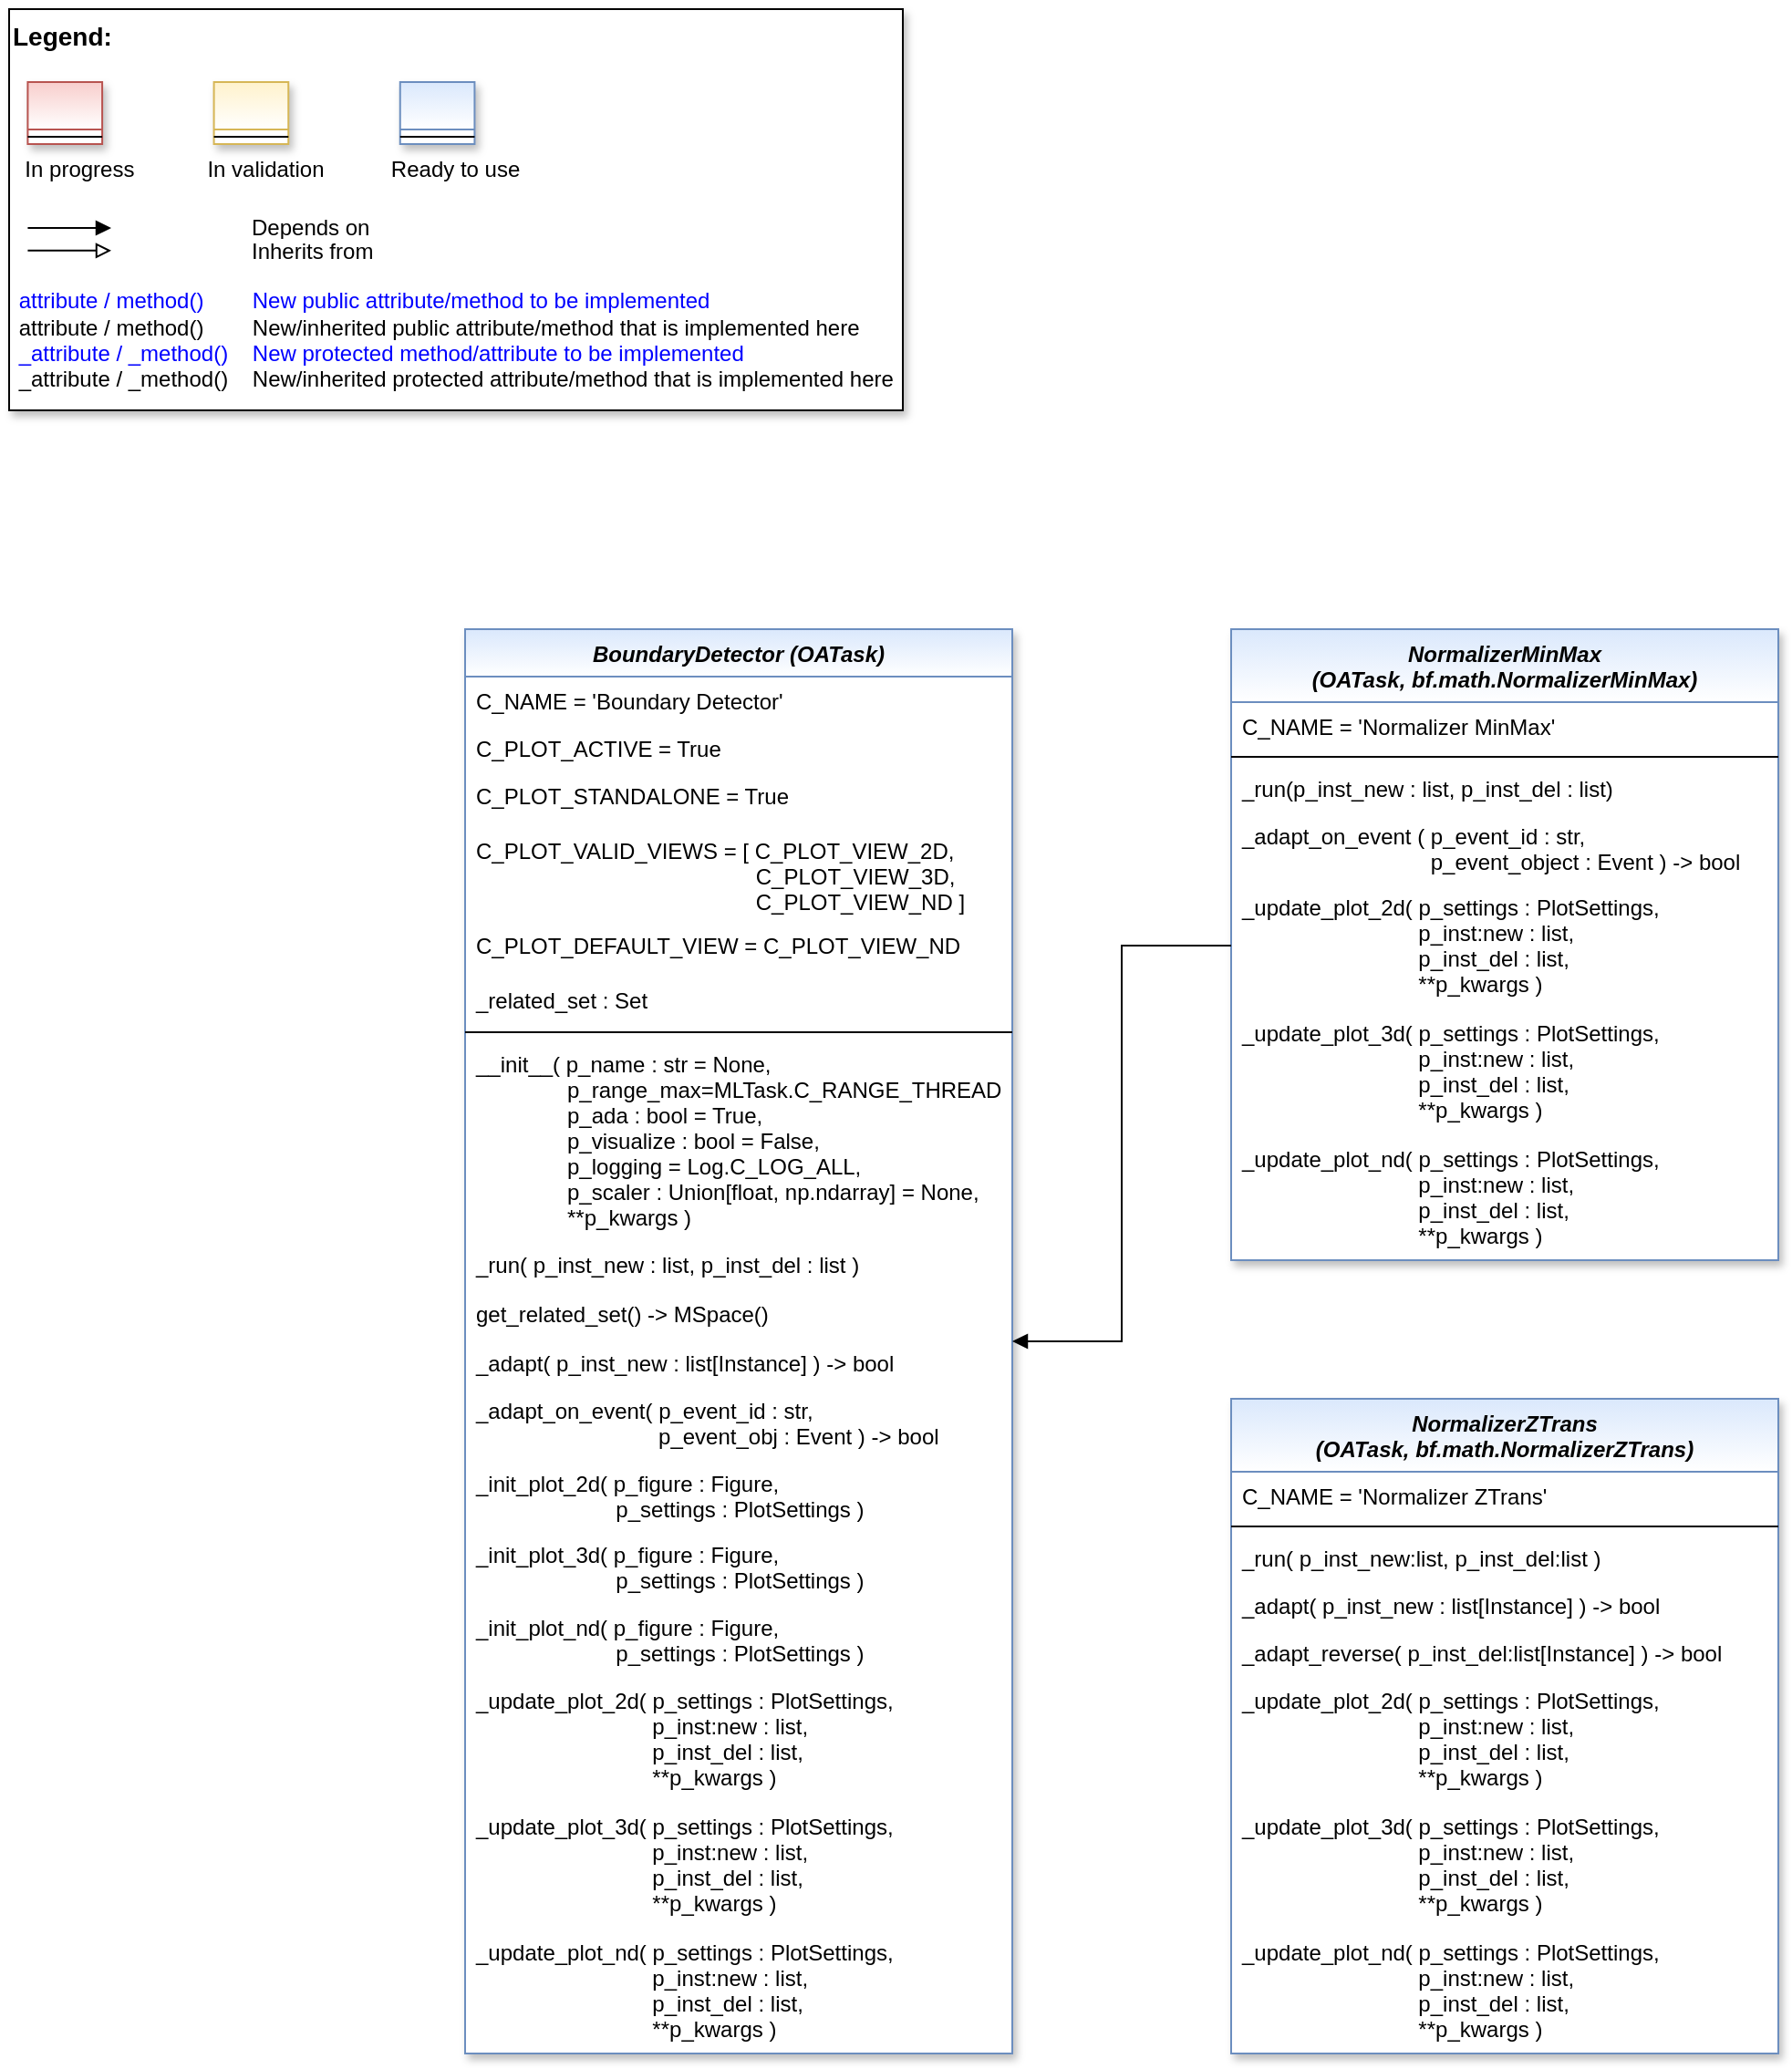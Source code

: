 <mxfile version="20.7.4" type="device"><diagram id="C5RBs43oDa-KdzZeNtuy" name="Page-1"><mxGraphModel dx="2894" dy="1236" grid="1" gridSize="10" guides="1" tooltips="1" connect="1" arrows="1" fold="1" page="1" pageScale="1" pageWidth="2336" pageHeight="1654" math="0" shadow="0"><root><mxCell id="WIyWlLk6GJQsqaUBKTNV-0"/><mxCell id="WIyWlLk6GJQsqaUBKTNV-1" parent="WIyWlLk6GJQsqaUBKTNV-0"/><mxCell id="fcJVb3HREh7NScvAmxeq-0" value="" style="group" parent="WIyWlLk6GJQsqaUBKTNV-1" vertex="1" connectable="0"><mxGeometry x="40" y="40" width="490" height="220" as="geometry"/></mxCell><mxCell id="fcJVb3HREh7NScvAmxeq-1" value="&lt;font color=&quot;#000000&quot; size=&quot;1&quot;&gt;&lt;b style=&quot;font-size: 14px&quot;&gt;Legend:&lt;br&gt;&lt;/b&gt;&lt;/font&gt;&lt;br&gt;&lt;br&gt;&lt;br&gt;&lt;font color=&quot;#0000ff&quot; style=&quot;font-size: 6px&quot;&gt;&lt;br&gt;&lt;/font&gt;&lt;span style=&quot;color: rgb(0 , 0 , 0)&quot;&gt;&lt;font style=&quot;font-size: 4px&quot;&gt;&amp;nbsp; &amp;nbsp;&lt;/font&gt;&amp;nbsp;In progress&amp;nbsp; &amp;nbsp; &amp;nbsp; &amp;nbsp; &amp;nbsp; &amp;nbsp; In validation&amp;nbsp; &amp;nbsp; &amp;nbsp; &amp;nbsp; &amp;nbsp; &amp;nbsp;Ready to use&lt;/span&gt;&lt;font color=&quot;#000000&quot;&gt;&amp;nbsp;&lt;br&gt;&lt;/font&gt;&lt;font color=&quot;#0000ff&quot;&gt;&lt;br&gt;&lt;br&gt;&lt;br&gt;&lt;br&gt;&amp;nbsp;attribute / method()&amp;nbsp; &amp;nbsp; &amp;nbsp; &amp;nbsp; New public attribute/method to be implemented&lt;/font&gt;&lt;br&gt;&lt;font color=&quot;#000000&quot;&gt;&amp;nbsp;&lt;/font&gt;&lt;font color=&quot;#000000&quot;&gt;attribute / method()&lt;span&gt;&#9;&lt;/span&gt;&amp;nbsp; &amp;nbsp; &amp;nbsp; &amp;nbsp;New/inherited public attribute/method that is implemented here&lt;br&gt;&lt;/font&gt;&lt;font color=&quot;#0000ff&quot;&gt;&amp;nbsp;_attribute /&amp;nbsp;&lt;/font&gt;&lt;font color=&quot;#0000ff&quot;&gt;_method()&amp;nbsp; &amp;nbsp; New protected method/attribute to be implemented&lt;/font&gt;&lt;br&gt;&lt;font color=&quot;#000000&quot;&gt;&amp;nbsp;_attribute / _method()&amp;nbsp; &amp;nbsp; New/inherited protected attribute/method that is implemented here&lt;br&gt;&lt;/font&gt;&lt;font color=&quot;#000000&quot;&gt;&lt;br&gt;&lt;br&gt;&lt;br&gt;&lt;br&gt;&lt;br&gt;&lt;/font&gt;" style="text;html=1;align=left;verticalAlign=top;whiteSpace=wrap;rounded=0;fontColor=#006600;strokeColor=#000000;shadow=1;fillColor=#ffffff;" parent="fcJVb3HREh7NScvAmxeq-0" vertex="1"><mxGeometry width="490.0" height="220" as="geometry"/></mxCell><mxCell id="fcJVb3HREh7NScvAmxeq-2" value="Depends on" style="endArrow=block;html=1;labelPosition=right;verticalLabelPosition=middle;align=left;verticalAlign=middle;endFill=1;fontSize=12;" parent="fcJVb3HREh7NScvAmxeq-0" edge="1"><mxGeometry x="-1623.125" y="-2180" width="51.042" height="50" as="geometry"><mxPoint x="10.208" y="120.003" as="sourcePoint"/><mxPoint x="55.991" y="120.003" as="targetPoint"/><mxPoint x="98" as="offset"/><Array as="points"><mxPoint x="30.625" y="120"/></Array></mxGeometry></mxCell><mxCell id="fcJVb3HREh7NScvAmxeq-3" value="Inherits from" style="endArrow=block;html=1;labelPosition=right;verticalLabelPosition=middle;align=left;verticalAlign=middle;endFill=0;fontSize=12;" parent="fcJVb3HREh7NScvAmxeq-0" edge="1"><mxGeometry x="-1623.125" y="-2180" width="51.042" height="50" as="geometry"><mxPoint x="10.208" y="132.385" as="sourcePoint"/><mxPoint x="55.991" y="132.385" as="targetPoint"/><mxPoint x="98" y="1" as="offset"/></mxGeometry></mxCell><mxCell id="fcJVb3HREh7NScvAmxeq-4" value="" style="swimlane;fontStyle=3;align=center;verticalAlign=top;childLayout=stackLayout;horizontal=1;startSize=26;horizontalStack=0;resizeParent=1;resizeLast=0;collapsible=1;marginBottom=0;rounded=0;shadow=1;strokeWidth=1;fillColor=#f8cecc;strokeColor=#b85450;gradientColor=#ffffff;swimlaneFillColor=#ffffff;" parent="fcJVb3HREh7NScvAmxeq-0" vertex="1"><mxGeometry x="10.208" y="40" width="40.833" height="34" as="geometry"><mxRectangle x="230" y="140" width="160" height="26" as="alternateBounds"/></mxGeometry></mxCell><mxCell id="fcJVb3HREh7NScvAmxeq-5" value="" style="line;html=1;strokeWidth=1;align=left;verticalAlign=middle;spacingTop=-1;spacingLeft=3;spacingRight=3;rotatable=0;labelPosition=right;points=[];portConstraint=eastwest;" parent="fcJVb3HREh7NScvAmxeq-4" vertex="1"><mxGeometry y="26" width="40.833" height="8" as="geometry"/></mxCell><mxCell id="fcJVb3HREh7NScvAmxeq-6" value="" style="swimlane;fontStyle=3;align=center;verticalAlign=top;childLayout=stackLayout;horizontal=1;startSize=26;horizontalStack=0;resizeParent=1;resizeLast=0;collapsible=1;marginBottom=0;rounded=0;shadow=1;strokeWidth=1;fillColor=#fff2cc;strokeColor=#d6b656;gradientColor=#ffffff;swimlaneFillColor=#ffffff;" parent="fcJVb3HREh7NScvAmxeq-0" vertex="1"><mxGeometry x="112.292" y="40" width="40.833" height="34" as="geometry"><mxRectangle x="230" y="140" width="160" height="26" as="alternateBounds"/></mxGeometry></mxCell><mxCell id="fcJVb3HREh7NScvAmxeq-7" value="" style="line;html=1;strokeWidth=1;align=left;verticalAlign=middle;spacingTop=-1;spacingLeft=3;spacingRight=3;rotatable=0;labelPosition=right;points=[];portConstraint=eastwest;" parent="fcJVb3HREh7NScvAmxeq-6" vertex="1"><mxGeometry y="26" width="40.833" height="8" as="geometry"/></mxCell><mxCell id="fcJVb3HREh7NScvAmxeq-8" value="" style="swimlane;fontStyle=3;align=center;verticalAlign=top;childLayout=stackLayout;horizontal=1;startSize=26;horizontalStack=0;resizeParent=1;resizeLast=0;collapsible=1;marginBottom=0;rounded=0;shadow=1;strokeWidth=1;fillColor=#dae8fc;strokeColor=#6c8ebf;gradientColor=#ffffff;swimlaneFillColor=#ffffff;" parent="fcJVb3HREh7NScvAmxeq-0" vertex="1"><mxGeometry x="214.375" y="40" width="40.833" height="34" as="geometry"><mxRectangle x="230" y="140" width="160" height="26" as="alternateBounds"/></mxGeometry></mxCell><mxCell id="fcJVb3HREh7NScvAmxeq-9" value="" style="line;html=1;strokeWidth=1;align=left;verticalAlign=middle;spacingTop=-1;spacingLeft=3;spacingRight=3;rotatable=0;labelPosition=right;points=[];portConstraint=eastwest;" parent="fcJVb3HREh7NScvAmxeq-8" vertex="1"><mxGeometry y="26" width="40.833" height="8" as="geometry"/></mxCell><mxCell id="djkSZsYrqMZZcw2voRnb-0" value="BoundaryDetector (OATask)" style="swimlane;fontStyle=3;align=center;verticalAlign=top;childLayout=stackLayout;horizontal=1;startSize=26;horizontalStack=0;resizeParent=1;resizeLast=0;collapsible=1;marginBottom=0;rounded=0;shadow=1;strokeWidth=1;fillColor=#dae8fc;strokeColor=#6c8ebf;swimlaneFillColor=#ffffff;gradientColor=#FFFFFF;fontColor=default;" parent="WIyWlLk6GJQsqaUBKTNV-1" vertex="1"><mxGeometry x="290" y="380" width="300" height="781" as="geometry"><mxRectangle x="230" y="140" width="160" height="26" as="alternateBounds"/></mxGeometry></mxCell><mxCell id="djkSZsYrqMZZcw2voRnb-2" value="C_NAME = 'Boundary Detector'" style="text;align=left;verticalAlign=top;spacingLeft=4;spacingRight=4;overflow=hidden;rotatable=0;points=[[0,0.5],[1,0.5]];portConstraint=eastwest;fontColor=default;" parent="djkSZsYrqMZZcw2voRnb-0" vertex="1"><mxGeometry y="26" width="300" height="26" as="geometry"/></mxCell><mxCell id="NiR23lWWdtpF8f0qRRbo-21" value="C_PLOT_ACTIVE = True" style="text;align=left;verticalAlign=top;spacingLeft=4;spacingRight=4;overflow=hidden;rotatable=0;points=[[0,0.5],[1,0.5]];portConstraint=eastwest;fontColor=default;" parent="djkSZsYrqMZZcw2voRnb-0" vertex="1"><mxGeometry y="52" width="300" height="26" as="geometry"/></mxCell><mxCell id="NiR23lWWdtpF8f0qRRbo-22" value="C_PLOT_STANDALONE = True" style="text;align=left;verticalAlign=top;spacingLeft=4;spacingRight=4;overflow=hidden;rotatable=0;points=[[0,0.5],[1,0.5]];portConstraint=eastwest;fontColor=default;" parent="djkSZsYrqMZZcw2voRnb-0" vertex="1"><mxGeometry y="78" width="300" height="30" as="geometry"/></mxCell><mxCell id="NiR23lWWdtpF8f0qRRbo-23" value="C_PLOT_VALID_VIEWS = [ C_PLOT_VIEW_2D,&#10;                                              C_PLOT_VIEW_3D,&#10;                                              C_PLOT_VIEW_ND ]" style="text;align=left;verticalAlign=top;spacingLeft=4;spacingRight=4;overflow=hidden;rotatable=0;points=[[0,0.5],[1,0.5]];portConstraint=eastwest;fontColor=default;" parent="djkSZsYrqMZZcw2voRnb-0" vertex="1"><mxGeometry y="108" width="300" height="52" as="geometry"/></mxCell><mxCell id="NiR23lWWdtpF8f0qRRbo-24" value="C_PLOT_DEFAULT_VIEW = C_PLOT_VIEW_ND" style="text;align=left;verticalAlign=top;spacingLeft=4;spacingRight=4;overflow=hidden;rotatable=0;points=[[0,0.5],[1,0.5]];portConstraint=eastwest;fontColor=default;" parent="djkSZsYrqMZZcw2voRnb-0" vertex="1"><mxGeometry y="160" width="300" height="30" as="geometry"/></mxCell><mxCell id="sRcf4HLc-okugMhp_nmm-1" value="_related_set : Set" style="text;align=left;verticalAlign=top;spacingLeft=4;spacingRight=4;overflow=hidden;rotatable=0;points=[[0,0.5],[1,0.5]];portConstraint=eastwest;fontColor=default;" parent="djkSZsYrqMZZcw2voRnb-0" vertex="1"><mxGeometry y="190" width="300" height="27" as="geometry"/></mxCell><mxCell id="djkSZsYrqMZZcw2voRnb-3" value="" style="line;html=1;strokeWidth=1;align=left;verticalAlign=middle;spacingTop=-1;spacingLeft=3;spacingRight=3;rotatable=0;labelPosition=right;points=[];portConstraint=eastwest;" parent="djkSZsYrqMZZcw2voRnb-0" vertex="1"><mxGeometry y="217" width="300" height="8" as="geometry"/></mxCell><mxCell id="Zge928UNn11OPt7wxuU9-2" value="__init__( p_name : str = None,&#10;               p_range_max=MLTask.C_RANGE_THREAD,&#10;               p_ada : bool = True,&#10;               p_visualize : bool = False,&#10;               p_logging = Log.C_LOG_ALL,&#10;               p_scaler : Union[float, np.ndarray] = None,&#10;               **p_kwargs )" style="text;align=left;verticalAlign=top;spacingLeft=4;spacingRight=4;overflow=hidden;rotatable=0;points=[[0,0.5],[1,0.5]];portConstraint=eastwest;fontColor=default;" parent="djkSZsYrqMZZcw2voRnb-0" vertex="1"><mxGeometry y="225" width="300" height="110" as="geometry"/></mxCell><mxCell id="k9iU4n4au0y_1ybiQBL--3" value="_run( p_inst_new : list, p_inst_del : list )" style="text;align=left;verticalAlign=top;spacingLeft=4;spacingRight=4;overflow=hidden;rotatable=0;points=[[0,0.5],[1,0.5]];portConstraint=eastwest;fontColor=default;" parent="djkSZsYrqMZZcw2voRnb-0" vertex="1"><mxGeometry y="335" width="300" height="27" as="geometry"/></mxCell><mxCell id="sRcf4HLc-okugMhp_nmm-0" value="get_related_set() -&gt; MSpace()" style="text;align=left;verticalAlign=top;spacingLeft=4;spacingRight=4;overflow=hidden;rotatable=0;points=[[0,0.5],[1,0.5]];portConstraint=eastwest;fontColor=default;" parent="djkSZsYrqMZZcw2voRnb-0" vertex="1"><mxGeometry y="362" width="300" height="27" as="geometry"/></mxCell><mxCell id="k9iU4n4au0y_1ybiQBL--4" value="_adapt( p_inst_new : list[Instance] ) -&gt; bool" style="text;align=left;verticalAlign=top;spacingLeft=4;spacingRight=4;overflow=hidden;rotatable=0;points=[[0,0.5],[1,0.5]];portConstraint=eastwest;fontColor=default;" parent="djkSZsYrqMZZcw2voRnb-0" vertex="1"><mxGeometry y="389" width="300" height="26" as="geometry"/></mxCell><mxCell id="yrxN6NsfpMFZywsGCdLo-0" value="_adapt_on_event( p_event_id : str, &#10;                              p_event_obj : Event ) -&gt; bool" style="text;align=left;verticalAlign=top;spacingLeft=4;spacingRight=4;overflow=hidden;rotatable=0;points=[[0,0.5],[1,0.5]];portConstraint=eastwest;fontColor=default;" parent="djkSZsYrqMZZcw2voRnb-0" vertex="1"><mxGeometry y="415" width="300" height="40" as="geometry"/></mxCell><mxCell id="NiR23lWWdtpF8f0qRRbo-25" value="_init_plot_2d( p_figure : Figure, &#10;                       p_settings : PlotSettings )" style="text;align=left;verticalAlign=top;spacingLeft=4;spacingRight=4;overflow=hidden;rotatable=0;points=[[0,0.5],[1,0.5]];portConstraint=eastwest;fontColor=default;" parent="djkSZsYrqMZZcw2voRnb-0" vertex="1"><mxGeometry y="455" width="300" height="39" as="geometry"/></mxCell><mxCell id="NiR23lWWdtpF8f0qRRbo-26" value="_init_plot_3d( p_figure : Figure, &#10;                       p_settings : PlotSettings )" style="text;align=left;verticalAlign=top;spacingLeft=4;spacingRight=4;overflow=hidden;rotatable=0;points=[[0,0.5],[1,0.5]];portConstraint=eastwest;fontColor=default;" parent="djkSZsYrqMZZcw2voRnb-0" vertex="1"><mxGeometry y="494" width="300" height="40" as="geometry"/></mxCell><mxCell id="NiR23lWWdtpF8f0qRRbo-27" value="_init_plot_nd( p_figure : Figure, &#10;                       p_settings : PlotSettings )" style="text;align=left;verticalAlign=top;spacingLeft=4;spacingRight=4;overflow=hidden;rotatable=0;points=[[0,0.5],[1,0.5]];portConstraint=eastwest;fontColor=default;" parent="djkSZsYrqMZZcw2voRnb-0" vertex="1"><mxGeometry y="534" width="300" height="40" as="geometry"/></mxCell><mxCell id="RV1RuwSu5WSXBUyNZDB--7" value="_update_plot_2d( p_settings : PlotSettings,&#10;                             p_inst:new : list,&#10;                             p_inst_del : list,&#10;                             **p_kwargs )" style="text;align=left;verticalAlign=top;spacingLeft=4;spacingRight=4;overflow=hidden;rotatable=0;points=[[0,0.5],[1,0.5]];portConstraint=eastwest;fontColor=default;" parent="djkSZsYrqMZZcw2voRnb-0" vertex="1"><mxGeometry y="574" width="300" height="69" as="geometry"/></mxCell><mxCell id="RV1RuwSu5WSXBUyNZDB--8" value="_update_plot_3d( p_settings : PlotSettings,&#10;                             p_inst:new : list,&#10;                             p_inst_del : list,&#10;                             **p_kwargs )" style="text;align=left;verticalAlign=top;spacingLeft=4;spacingRight=4;overflow=hidden;rotatable=0;points=[[0,0.5],[1,0.5]];portConstraint=eastwest;fontColor=default;" parent="djkSZsYrqMZZcw2voRnb-0" vertex="1"><mxGeometry y="643" width="300" height="69" as="geometry"/></mxCell><mxCell id="RV1RuwSu5WSXBUyNZDB--9" value="_update_plot_nd( p_settings : PlotSettings,&#10;                             p_inst:new : list,&#10;                             p_inst_del : list,&#10;                             **p_kwargs )" style="text;align=left;verticalAlign=top;spacingLeft=4;spacingRight=4;overflow=hidden;rotatable=0;points=[[0,0.5],[1,0.5]];portConstraint=eastwest;fontColor=default;" parent="djkSZsYrqMZZcw2voRnb-0" vertex="1"><mxGeometry y="712" width="300" height="69" as="geometry"/></mxCell><mxCell id="F4cRb40SIBlKEnmwUcSt-0" value="NormalizerZTrans &#10;(OATask, bf.math.NormalizerZTrans)" style="swimlane;fontStyle=3;align=center;verticalAlign=top;childLayout=stackLayout;horizontal=1;startSize=40;horizontalStack=0;resizeParent=1;resizeLast=0;collapsible=1;marginBottom=0;rounded=0;shadow=1;strokeWidth=1;fillColor=#dae8fc;strokeColor=#6c8ebf;swimlaneFillColor=#ffffff;gradientColor=#FFFFFF;" parent="WIyWlLk6GJQsqaUBKTNV-1" vertex="1"><mxGeometry x="710" y="802" width="300" height="359" as="geometry"><mxRectangle x="230" y="140" width="160" height="26" as="alternateBounds"/></mxGeometry></mxCell><mxCell id="F4cRb40SIBlKEnmwUcSt-1" value="C_NAME = 'Normalizer ZTrans'" style="text;align=left;verticalAlign=top;spacingLeft=4;spacingRight=4;overflow=hidden;rotatable=0;points=[[0,0.5],[1,0.5]];portConstraint=eastwest;fontColor=default;" parent="F4cRb40SIBlKEnmwUcSt-0" vertex="1"><mxGeometry y="40" width="300" height="26" as="geometry"/></mxCell><mxCell id="F4cRb40SIBlKEnmwUcSt-2" value="" style="line;html=1;strokeWidth=1;align=left;verticalAlign=middle;spacingTop=-1;spacingLeft=3;spacingRight=3;rotatable=0;labelPosition=right;points=[];portConstraint=eastwest;" parent="F4cRb40SIBlKEnmwUcSt-0" vertex="1"><mxGeometry y="66" width="300" height="8" as="geometry"/></mxCell><mxCell id="F4cRb40SIBlKEnmwUcSt-3" value="_run( p_inst_new:list, p_inst_del:list ) " style="text;align=left;verticalAlign=top;spacingLeft=4;spacingRight=4;overflow=hidden;rotatable=0;points=[[0,0.5],[1,0.5]];portConstraint=eastwest;fontColor=default;" parent="F4cRb40SIBlKEnmwUcSt-0" vertex="1"><mxGeometry y="74" width="300" height="26" as="geometry"/></mxCell><mxCell id="yrxN6NsfpMFZywsGCdLo-1" value="_adapt( p_inst_new : list[Instance] ) -&gt; bool" style="text;align=left;verticalAlign=top;spacingLeft=4;spacingRight=4;overflow=hidden;rotatable=0;points=[[0,0.5],[1,0.5]];portConstraint=eastwest;fontColor=default;" parent="F4cRb40SIBlKEnmwUcSt-0" vertex="1"><mxGeometry y="100" width="300" height="26" as="geometry"/></mxCell><mxCell id="yrxN6NsfpMFZywsGCdLo-2" value="_adapt_reverse( p_inst_del:list[Instance] ) -&gt; bool" style="text;align=left;verticalAlign=top;spacingLeft=4;spacingRight=4;overflow=hidden;rotatable=0;points=[[0,0.5],[1,0.5]];portConstraint=eastwest;fontColor=default;" parent="F4cRb40SIBlKEnmwUcSt-0" vertex="1"><mxGeometry y="126" width="300" height="26" as="geometry"/></mxCell><mxCell id="qxkyLZIyBA5QRMeZb8ZX-4" value="_update_plot_2d( p_settings : PlotSettings,&#10;                             p_inst:new : list,&#10;                             p_inst_del : list,&#10;                             **p_kwargs )" style="text;align=left;verticalAlign=top;spacingLeft=4;spacingRight=4;overflow=hidden;rotatable=0;points=[[0,0.5],[1,0.5]];portConstraint=eastwest;fontColor=default;" parent="F4cRb40SIBlKEnmwUcSt-0" vertex="1"><mxGeometry y="152" width="300" height="69" as="geometry"/></mxCell><mxCell id="qxkyLZIyBA5QRMeZb8ZX-5" value="_update_plot_3d( p_settings : PlotSettings,&#10;                             p_inst:new : list,&#10;                             p_inst_del : list,&#10;                             **p_kwargs )" style="text;align=left;verticalAlign=top;spacingLeft=4;spacingRight=4;overflow=hidden;rotatable=0;points=[[0,0.5],[1,0.5]];portConstraint=eastwest;fontColor=default;" parent="F4cRb40SIBlKEnmwUcSt-0" vertex="1"><mxGeometry y="221" width="300" height="69" as="geometry"/></mxCell><mxCell id="qxkyLZIyBA5QRMeZb8ZX-6" value="_update_plot_nd( p_settings : PlotSettings,&#10;                             p_inst:new : list,&#10;                             p_inst_del : list,&#10;                             **p_kwargs )" style="text;align=left;verticalAlign=top;spacingLeft=4;spacingRight=4;overflow=hidden;rotatable=0;points=[[0,0.5],[1,0.5]];portConstraint=eastwest;fontColor=default;" parent="F4cRb40SIBlKEnmwUcSt-0" vertex="1"><mxGeometry y="290" width="300" height="69" as="geometry"/></mxCell><mxCell id="E04wLSxEPzHpS0Ez6FtS-0" value="NormalizerMinMax &#10;(OATask, bf.math.NormalizerMinMax)" style="swimlane;fontStyle=3;align=center;verticalAlign=top;childLayout=stackLayout;horizontal=1;startSize=40;horizontalStack=0;resizeParent=1;resizeLast=0;collapsible=1;marginBottom=0;rounded=0;shadow=1;strokeWidth=1;fillColor=#dae8fc;strokeColor=#6c8ebf;swimlaneFillColor=#ffffff;gradientColor=#FFFFFF;" parent="WIyWlLk6GJQsqaUBKTNV-1" vertex="1"><mxGeometry x="710" y="380" width="300" height="346" as="geometry"><mxRectangle x="230" y="140" width="160" height="26" as="alternateBounds"/></mxGeometry></mxCell><mxCell id="E04wLSxEPzHpS0Ez6FtS-1" value="C_NAME = 'Normalizer MinMax'" style="text;align=left;verticalAlign=top;spacingLeft=4;spacingRight=4;overflow=hidden;rotatable=0;points=[[0,0.5],[1,0.5]];portConstraint=eastwest;fontColor=default;" parent="E04wLSxEPzHpS0Ez6FtS-0" vertex="1"><mxGeometry y="40" width="300" height="26" as="geometry"/></mxCell><mxCell id="E04wLSxEPzHpS0Ez6FtS-2" value="" style="line;html=1;strokeWidth=1;align=left;verticalAlign=middle;spacingTop=-1;spacingLeft=3;spacingRight=3;rotatable=0;labelPosition=right;points=[];portConstraint=eastwest;" parent="E04wLSxEPzHpS0Ez6FtS-0" vertex="1"><mxGeometry y="66" width="300" height="8" as="geometry"/></mxCell><mxCell id="mpPfMrUnOaPNCQOunQjJ-5" value="_run(p_inst_new : list, p_inst_del : list)" style="text;align=left;verticalAlign=top;spacingLeft=4;spacingRight=4;overflow=hidden;rotatable=0;points=[[0,0.5],[1,0.5]];portConstraint=eastwest;fontColor=default;" parent="E04wLSxEPzHpS0Ez6FtS-0" vertex="1"><mxGeometry y="74" width="300" height="26" as="geometry"/></mxCell><mxCell id="SvLOUBWT1tryLjYvP5bG-8" value="_adapt_on_event ( p_event_id : str, &#10;                               p_event_object : Event ) -&gt; bool" style="text;align=left;verticalAlign=top;spacingLeft=4;spacingRight=4;overflow=hidden;rotatable=0;points=[[0,0.5],[1,0.5]];portConstraint=eastwest;fontColor=default;" parent="E04wLSxEPzHpS0Ez6FtS-0" vertex="1"><mxGeometry y="100" width="300" height="39" as="geometry"/></mxCell><mxCell id="qxkyLZIyBA5QRMeZb8ZX-1" value="_update_plot_2d( p_settings : PlotSettings,&#10;                             p_inst:new : list,&#10;                             p_inst_del : list,&#10;                             **p_kwargs )" style="text;align=left;verticalAlign=top;spacingLeft=4;spacingRight=4;overflow=hidden;rotatable=0;points=[[0,0.5],[1,0.5]];portConstraint=eastwest;fontColor=default;" parent="E04wLSxEPzHpS0Ez6FtS-0" vertex="1"><mxGeometry y="139" width="300" height="69" as="geometry"/></mxCell><mxCell id="qxkyLZIyBA5QRMeZb8ZX-2" value="_update_plot_3d( p_settings : PlotSettings,&#10;                             p_inst:new : list,&#10;                             p_inst_del : list,&#10;                             **p_kwargs )" style="text;align=left;verticalAlign=top;spacingLeft=4;spacingRight=4;overflow=hidden;rotatable=0;points=[[0,0.5],[1,0.5]];portConstraint=eastwest;fontColor=default;" parent="E04wLSxEPzHpS0Ez6FtS-0" vertex="1"><mxGeometry y="208" width="300" height="69" as="geometry"/></mxCell><mxCell id="qxkyLZIyBA5QRMeZb8ZX-3" value="_update_plot_nd( p_settings : PlotSettings,&#10;                             p_inst:new : list,&#10;                             p_inst_del : list,&#10;                             **p_kwargs )" style="text;align=left;verticalAlign=top;spacingLeft=4;spacingRight=4;overflow=hidden;rotatable=0;points=[[0,0.5],[1,0.5]];portConstraint=eastwest;fontColor=default;" parent="E04wLSxEPzHpS0Ez6FtS-0" vertex="1"><mxGeometry y="277" width="300" height="69" as="geometry"/></mxCell><mxCell id="MdppRDNMOQBX0Ns-GjJF-0" style="edgeStyle=orthogonalEdgeStyle;rounded=0;orthogonalLoop=1;jettySize=auto;html=1;endArrow=block;endFill=1;" parent="WIyWlLk6GJQsqaUBKTNV-1" source="qxkyLZIyBA5QRMeZb8ZX-1" target="djkSZsYrqMZZcw2voRnb-0" edge="1"><mxGeometry relative="1" as="geometry"/></mxCell></root></mxGraphModel></diagram></mxfile>
